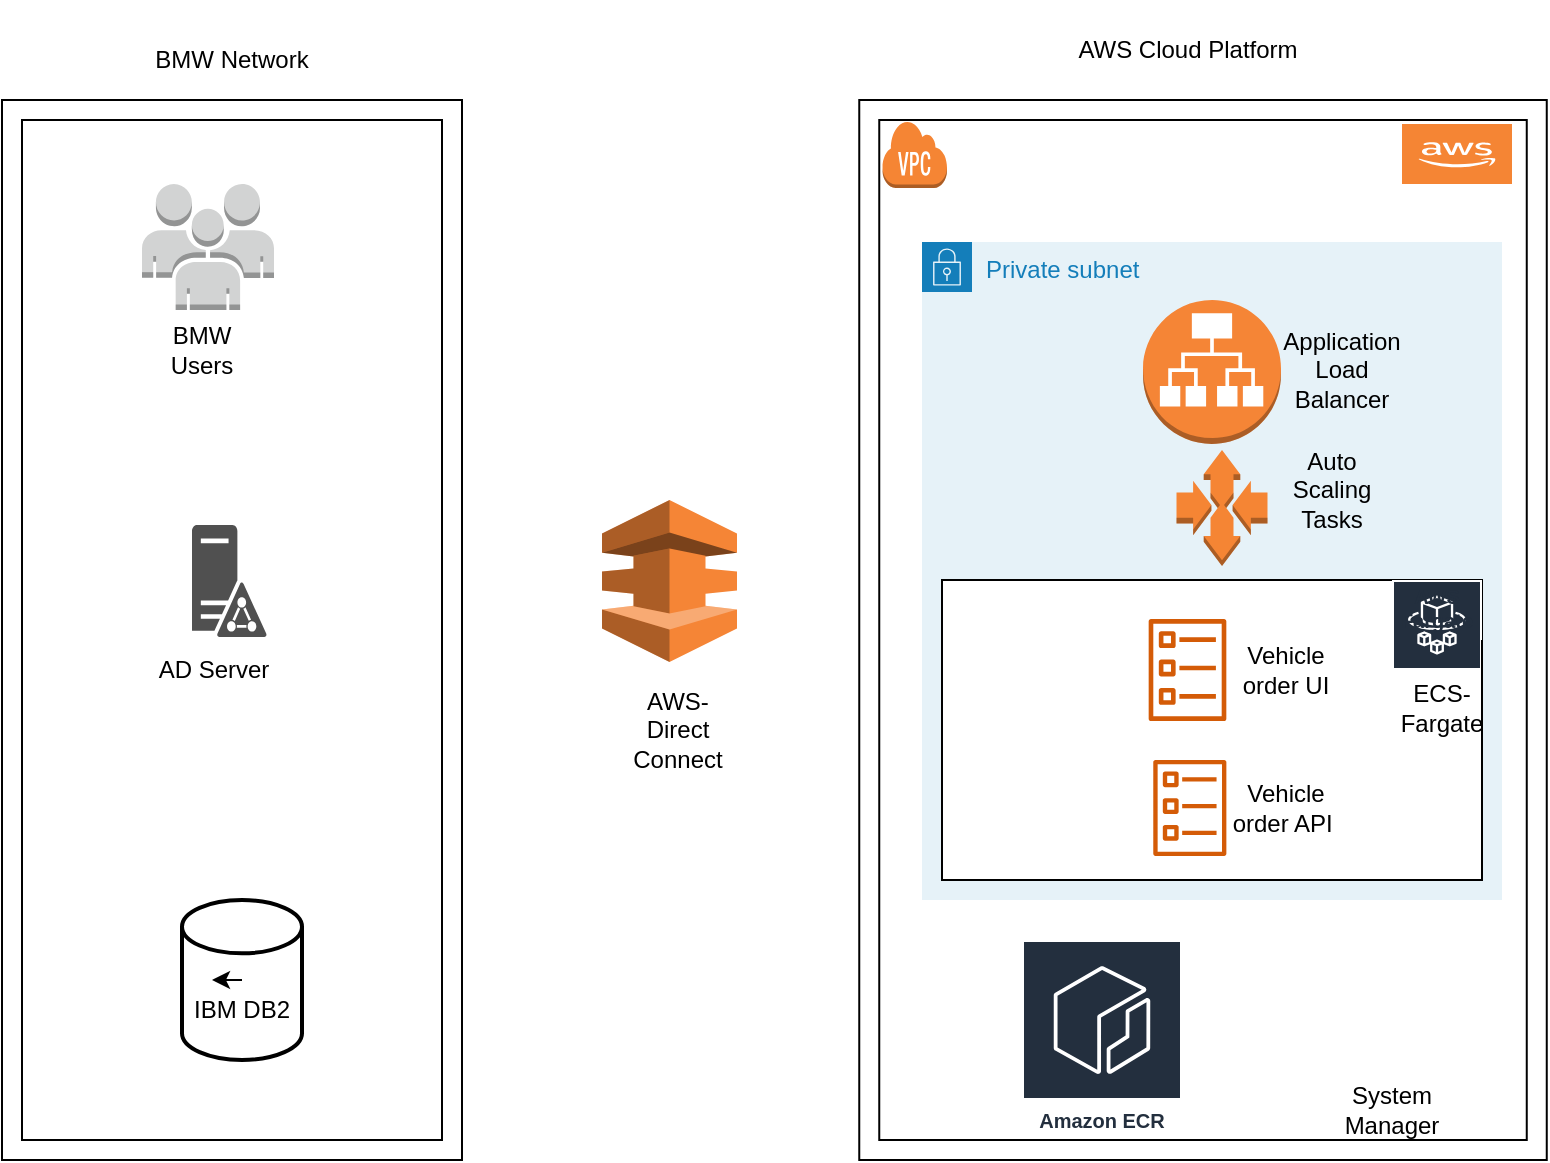 <mxfile version="20.3.0" type="github">
  <diagram id="apszMEVdxaw_QZtvVItz" name="Page-1">
    <mxGraphModel dx="1211" dy="637" grid="1" gridSize="10" guides="1" tooltips="1" connect="1" arrows="1" fold="1" page="1" pageScale="1" pageWidth="850" pageHeight="1100" math="0" shadow="0">
      <root>
        <mxCell id="0" />
        <mxCell id="1" parent="0" />
        <mxCell id="ShCY9UdLSs2lQNh24by_-35" value="Private subnet" style="points=[[0,0],[0.25,0],[0.5,0],[0.75,0],[1,0],[1,0.25],[1,0.5],[1,0.75],[1,1],[0.75,1],[0.5,1],[0.25,1],[0,1],[0,0.75],[0,0.5],[0,0.25]];outlineConnect=0;gradientColor=none;html=1;whiteSpace=wrap;fontSize=12;fontStyle=0;container=1;pointerEvents=0;collapsible=0;recursiveResize=0;shape=mxgraph.aws4.group;grIcon=mxgraph.aws4.group_security_group;grStroke=0;strokeColor=#147EBA;fillColor=#E6F2F8;verticalAlign=top;align=left;spacingLeft=30;fontColor=#147EBA;dashed=0;" vertex="1" parent="1">
          <mxGeometry x="470" y="141" width="290" height="329" as="geometry" />
        </mxCell>
        <mxCell id="ShCY9UdLSs2lQNh24by_-43" value="" style="verticalLabelPosition=bottom;verticalAlign=top;html=1;shape=mxgraph.basic.rect;fillColor2=none;strokeWidth=1;size=20;indent=5;" vertex="1" parent="1">
          <mxGeometry x="480" y="310" width="270" height="150" as="geometry" />
        </mxCell>
        <mxCell id="ShCY9UdLSs2lQNh24by_-6" value="" style="outlineConnect=0;dashed=0;verticalLabelPosition=bottom;verticalAlign=top;align=center;html=1;shape=mxgraph.aws3.direct_connect;fillColor=#F58536;gradientColor=none;" vertex="1" parent="1">
          <mxGeometry x="310" y="270" width="67.5" height="81" as="geometry" />
        </mxCell>
        <mxCell id="ShCY9UdLSs2lQNh24by_-7" value="" style="outlineConnect=0;dashed=0;verticalLabelPosition=bottom;verticalAlign=top;align=center;html=1;shape=mxgraph.aws3.application_load_balancer;fillColor=#F58536;gradientColor=none;" vertex="1" parent="1">
          <mxGeometry x="580.5" y="170" width="69" height="72" as="geometry" />
        </mxCell>
        <mxCell id="ShCY9UdLSs2lQNh24by_-9" value="Amazon ECR" style="sketch=0;outlineConnect=0;fontColor=#232F3E;gradientColor=none;strokeColor=#ffffff;fillColor=#232F3E;dashed=0;verticalLabelPosition=middle;verticalAlign=bottom;align=center;html=1;whiteSpace=wrap;fontSize=10;fontStyle=1;spacing=3;shape=mxgraph.aws4.productIcon;prIcon=mxgraph.aws4.ecr;" vertex="1" parent="1">
          <mxGeometry x="520" y="490" width="80" height="100" as="geometry" />
        </mxCell>
        <mxCell id="ShCY9UdLSs2lQNh24by_-10" value="AWS Fargate" style="sketch=0;outlineConnect=0;fontColor=#232F3E;gradientColor=none;strokeColor=#ffffff;fillColor=#232F3E;dashed=0;verticalLabelPosition=middle;verticalAlign=bottom;align=center;html=1;whiteSpace=wrap;fontSize=10;fontStyle=1;spacing=3;shape=mxgraph.aws4.productIcon;prIcon=mxgraph.aws4.fargate;" vertex="1" parent="1">
          <mxGeometry x="705" y="310" width="45" height="30" as="geometry" />
        </mxCell>
        <mxCell id="ShCY9UdLSs2lQNh24by_-13" value="" style="strokeWidth=2;html=1;shape=mxgraph.flowchart.database;whiteSpace=wrap;" vertex="1" parent="1">
          <mxGeometry x="100" y="470" width="60" height="80" as="geometry" />
        </mxCell>
        <mxCell id="ShCY9UdLSs2lQNh24by_-16" value="" style="sketch=0;pointerEvents=1;shadow=0;dashed=0;html=1;strokeColor=none;fillColor=#505050;labelPosition=center;verticalLabelPosition=bottom;verticalAlign=top;outlineConnect=0;align=center;shape=mxgraph.office.servers.active_directory_federation_services_server;" vertex="1" parent="1">
          <mxGeometry x="105" y="282.5" width="37.5" height="56" as="geometry" />
        </mxCell>
        <mxCell id="ShCY9UdLSs2lQNh24by_-17" value="IBM DB2" style="text;html=1;strokeColor=none;fillColor=none;align=center;verticalAlign=middle;whiteSpace=wrap;rounded=0;" vertex="1" parent="1">
          <mxGeometry x="100" y="510" width="60" height="30" as="geometry" />
        </mxCell>
        <mxCell id="ShCY9UdLSs2lQNh24by_-18" value="AD Server" style="text;html=1;strokeColor=none;fillColor=none;align=center;verticalAlign=middle;whiteSpace=wrap;rounded=0;" vertex="1" parent="1">
          <mxGeometry x="86" y="340" width="60" height="30" as="geometry" />
        </mxCell>
        <mxCell id="ShCY9UdLSs2lQNh24by_-26" value="AWS-Direct Connect" style="text;html=1;strokeColor=none;fillColor=none;align=center;verticalAlign=middle;whiteSpace=wrap;rounded=0;" vertex="1" parent="1">
          <mxGeometry x="317.5" y="370" width="60" height="30" as="geometry" />
        </mxCell>
        <mxCell id="ShCY9UdLSs2lQNh24by_-27" value="BMW Network" style="text;html=1;strokeColor=none;fillColor=none;align=center;verticalAlign=middle;whiteSpace=wrap;rounded=0;" vertex="1" parent="1">
          <mxGeometry x="36.88" y="30" width="176.25" height="40" as="geometry" />
        </mxCell>
        <mxCell id="ShCY9UdLSs2lQNh24by_-28" value="AWS Cloud Platform" style="text;html=1;strokeColor=none;fillColor=none;align=center;verticalAlign=middle;whiteSpace=wrap;rounded=0;" vertex="1" parent="1">
          <mxGeometry x="477.75" y="20" width="250" height="50" as="geometry" />
        </mxCell>
        <mxCell id="ShCY9UdLSs2lQNh24by_-32" value="" style="outlineConnect=0;dashed=0;verticalLabelPosition=bottom;verticalAlign=top;align=center;html=1;shape=mxgraph.aws3.virtual_private_cloud;fillColor=#F58534;gradientColor=none;" vertex="1" parent="1">
          <mxGeometry x="450" y="80" width="32.5" height="34" as="geometry" />
        </mxCell>
        <mxCell id="ShCY9UdLSs2lQNh24by_-33" value="" style="verticalLabelPosition=bottom;verticalAlign=top;html=1;shape=mxgraph.basic.frame;dx=10;" vertex="1" parent="1">
          <mxGeometry x="438.63" y="70" width="343.75" height="530" as="geometry" />
        </mxCell>
        <mxCell id="ShCY9UdLSs2lQNh24by_-36" value="" style="shape=image;html=1;verticalAlign=top;verticalLabelPosition=bottom;labelBackgroundColor=#ffffff;imageAspect=0;aspect=fixed;image=https://cdn2.iconfinder.com/data/icons/gnomeicontheme/32x32/apps/system-file-manager.png" vertex="1" parent="1">
          <mxGeometry x="670" y="490" width="70" height="70" as="geometry" />
        </mxCell>
        <mxCell id="ShCY9UdLSs2lQNh24by_-37" value="" style="outlineConnect=0;dashed=0;verticalLabelPosition=bottom;verticalAlign=top;align=center;html=1;shape=mxgraph.aws3.auto_scaling;fillColor=#F58534;gradientColor=none;" vertex="1" parent="1">
          <mxGeometry x="597.25" y="245" width="45.5" height="58" as="geometry" />
        </mxCell>
        <mxCell id="ShCY9UdLSs2lQNh24by_-38" value="System Manager" style="text;html=1;strokeColor=none;fillColor=none;align=center;verticalAlign=middle;whiteSpace=wrap;rounded=0;" vertex="1" parent="1">
          <mxGeometry x="675" y="560" width="60" height="30" as="geometry" />
        </mxCell>
        <mxCell id="ShCY9UdLSs2lQNh24by_-39" value="" style="verticalLabelPosition=bottom;verticalAlign=top;html=1;shape=mxgraph.basic.frame;dx=10;" vertex="1" parent="1">
          <mxGeometry x="10" y="70" width="230" height="530" as="geometry" />
        </mxCell>
        <mxCell id="ShCY9UdLSs2lQNh24by_-41" value="" style="sketch=0;outlineConnect=0;fontColor=#232F3E;gradientColor=none;fillColor=#D45B07;strokeColor=none;dashed=0;verticalLabelPosition=bottom;verticalAlign=top;align=center;html=1;fontSize=12;fontStyle=0;aspect=fixed;pointerEvents=1;shape=mxgraph.aws4.ecs_task;" vertex="1" parent="1">
          <mxGeometry x="583.09" y="329.5" width="39.32" height="51" as="geometry" />
        </mxCell>
        <mxCell id="ShCY9UdLSs2lQNh24by_-42" value="" style="sketch=0;outlineConnect=0;fontColor=#232F3E;gradientColor=none;fillColor=#D45B07;strokeColor=none;dashed=0;verticalLabelPosition=bottom;verticalAlign=top;align=center;html=1;fontSize=12;fontStyle=0;aspect=fixed;pointerEvents=1;shape=mxgraph.aws4.ecs_task;" vertex="1" parent="1">
          <mxGeometry x="585.41" y="400" width="37" height="48" as="geometry" />
        </mxCell>
        <mxCell id="ShCY9UdLSs2lQNh24by_-44" value="Vehicle order UI" style="text;html=1;strokeColor=none;fillColor=none;align=center;verticalAlign=middle;whiteSpace=wrap;rounded=0;" vertex="1" parent="1">
          <mxGeometry x="622.41" y="340" width="60" height="30" as="geometry" />
        </mxCell>
        <mxCell id="ShCY9UdLSs2lQNh24by_-45" value="Vehicle order API&amp;nbsp;" style="text;html=1;strokeColor=none;fillColor=none;align=center;verticalAlign=middle;whiteSpace=wrap;rounded=0;" vertex="1" parent="1">
          <mxGeometry x="622.41" y="409" width="60" height="30" as="geometry" />
        </mxCell>
        <mxCell id="ShCY9UdLSs2lQNh24by_-46" value="ECS-Fargate" style="text;html=1;strokeColor=none;fillColor=none;align=center;verticalAlign=middle;whiteSpace=wrap;rounded=0;" vertex="1" parent="1">
          <mxGeometry x="700" y="359" width="60" height="30" as="geometry" />
        </mxCell>
        <mxCell id="ShCY9UdLSs2lQNh24by_-47" value="Application Load Balancer" style="text;html=1;strokeColor=none;fillColor=none;align=center;verticalAlign=middle;whiteSpace=wrap;rounded=0;" vertex="1" parent="1">
          <mxGeometry x="649.5" y="190" width="60" height="30" as="geometry" />
        </mxCell>
        <mxCell id="ShCY9UdLSs2lQNh24by_-48" value="Auto Scaling Tasks" style="text;html=1;strokeColor=none;fillColor=none;align=center;verticalAlign=middle;whiteSpace=wrap;rounded=0;" vertex="1" parent="1">
          <mxGeometry x="645" y="250" width="60" height="30" as="geometry" />
        </mxCell>
        <mxCell id="ShCY9UdLSs2lQNh24by_-49" value="" style="outlineConnect=0;dashed=0;verticalLabelPosition=bottom;verticalAlign=top;align=center;html=1;shape=mxgraph.aws3.cloud_2;fillColor=#F58534;gradientColor=none;" vertex="1" parent="1">
          <mxGeometry x="710" y="82" width="55" height="30" as="geometry" />
        </mxCell>
        <mxCell id="ShCY9UdLSs2lQNh24by_-50" value="" style="outlineConnect=0;dashed=0;verticalLabelPosition=bottom;verticalAlign=top;align=center;html=1;shape=mxgraph.aws3.users;fillColor=#D2D3D3;gradientColor=none;" vertex="1" parent="1">
          <mxGeometry x="80" y="112" width="66" height="63" as="geometry" />
        </mxCell>
        <mxCell id="ShCY9UdLSs2lQNh24by_-51" style="edgeStyle=orthogonalEdgeStyle;rounded=0;orthogonalLoop=1;jettySize=auto;html=1;exitX=0.5;exitY=0;exitDx=0;exitDy=0;entryX=0.25;entryY=0;entryDx=0;entryDy=0;" edge="1" parent="1" source="ShCY9UdLSs2lQNh24by_-17" target="ShCY9UdLSs2lQNh24by_-17">
          <mxGeometry relative="1" as="geometry" />
        </mxCell>
        <mxCell id="ShCY9UdLSs2lQNh24by_-52" value="BMW Users" style="text;html=1;strokeColor=none;fillColor=none;align=center;verticalAlign=middle;whiteSpace=wrap;rounded=0;" vertex="1" parent="1">
          <mxGeometry x="80" y="180" width="60" height="30" as="geometry" />
        </mxCell>
      </root>
    </mxGraphModel>
  </diagram>
</mxfile>
